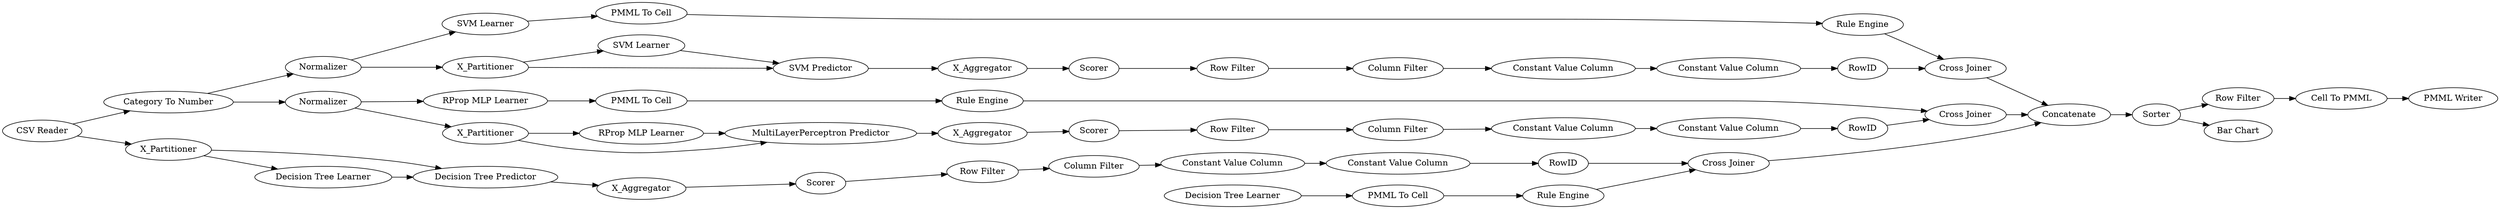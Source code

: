 digraph {
	"4024150395979604440_34" [label="PMML To Cell"]
	"8441709676593506517_294" [label="Column Filter"]
	"-983767837110714813_292" [label="Constant Value Column"]
	"-3100628913246540156_32" [label="Decision Tree Predictor"]
	"-2452185536200350534_34" [label="Rule Engine"]
	"-7139884628682903978_39" [label="Cross Joiner"]
	"-7139884628682903978_31" [label="SVM Learner"]
	"-983767837110714813_293" [label=RowID]
	"-3100628913246540156_7" [label=X_Aggregator]
	"8441709676593506517_9" [label="Row Filter"]
	"-1002144803355643345_32" [label="MultiLayerPerceptron Predictor"]
	"-4850499137061130942_9" [label="Row Filter"]
	"-7139884628682903978_32" [label="SVM Predictor"]
	"-3100628913246540156_39" [label=Scorer]
	"-983767837110714813_290" [label="Constant Value Column"]
	"-8599295430778025155_60" [label=Concatenate]
	"-1002144803355643345_38" [label="Cross Joiner"]
	"-4850499137061130942_290" [label="Constant Value Column"]
	"-1002144803355643345_31" [label="RProp MLP Learner"]
	"-1002144803355643345_7" [label=X_Aggregator]
	"-1002144803355643345_39" [label=Normalizer]
	"-7139884628682903978_2" [label=X_Partitioner]
	"-3100628913246540156_2" [label=X_Partitioner]
	"-2452185536200350534_35" [label="RProp MLP Learner"]
	"4024150395979604440_33" [label="SVM Learner"]
	"-7139884628682903978_41" [label=Scorer]
	"-983767837110714813_294" [label="Column Filter"]
	"-2452185536200350534_22" [label="PMML To Cell"]
	"4024150395979604440_35" [label="Rule Engine"]
	"-3100628913246540156_38" [label="Cross Joiner"]
	"-8599295430778025155_54" [label="Cell To PMML"]
	"-7139884628682903978_7" [label=X_Aggregator]
	"-8599295430778025155_52" [label=Sorter]
	"-8599295430778025155_53" [label="Row Filter"]
	"-8599295430778025155_62" [label="CSV Reader"]
	"-4850499137061130942_293" [label=RowID]
	"-1002144803355643345_2" [label=X_Partitioner]
	"8640452803521648613_28" [label="PMML To Cell"]
	"8640452803521648613_33" [label="Decision Tree Learner"]
	"-3100628913246540156_31" [label="Decision Tree Learner"]
	"-4850499137061130942_292" [label="Constant Value Column"]
	"-8599295430778025155_59" [label="Bar Chart"]
	"-7139884628682903978_40" [label=Normalizer]
	"-8599295430778025155_58" [label="Category To Number"]
	"8441709676593506517_290" [label="Constant Value Column"]
	"-1002144803355643345_40" [label=Scorer]
	"8441709676593506517_292" [label="Constant Value Column"]
	"-8599295430778025155_61" [label="PMML Writer"]
	"-4850499137061130942_294" [label="Column Filter"]
	"-983767837110714813_9" [label="Row Filter"]
	"8441709676593506517_293" [label=RowID]
	"8640452803521648613_34" [label="Rule Engine"]
	"8640452803521648613_34" -> "-3100628913246540156_38"
	"-8599295430778025155_58" -> "-1002144803355643345_39"
	"4024150395979604440_33" -> "4024150395979604440_34"
	"-7139884628682903978_39" -> "-8599295430778025155_60"
	"-4850499137061130942_292" -> "-4850499137061130942_293"
	"-1002144803355643345_39" -> "-2452185536200350534_35"
	"-1002144803355643345_7" -> "-1002144803355643345_40"
	"-983767837110714813_294" -> "-983767837110714813_290"
	"8441709676593506517_9" -> "8441709676593506517_294"
	"8441709676593506517_290" -> "8441709676593506517_292"
	"8441709676593506517_294" -> "8441709676593506517_290"
	"-8599295430778025155_54" -> "-8599295430778025155_61"
	"8640452803521648613_28" -> "8640452803521648613_34"
	"-1002144803355643345_39" -> "-1002144803355643345_2"
	"-8599295430778025155_53" -> "-8599295430778025155_54"
	"-8599295430778025155_52" -> "-8599295430778025155_59"
	"-7139884628682903978_40" -> "-7139884628682903978_2"
	"-7139884628682903978_31" -> "-7139884628682903978_32"
	"-983767837110714813_9" -> "-983767837110714813_294"
	"-4850499137061130942_290" -> "-4850499137061130942_292"
	"-7139884628682903978_2" -> "-7139884628682903978_32"
	"-1002144803355643345_2" -> "-1002144803355643345_31"
	"-4850499137061130942_293" -> "-7139884628682903978_39"
	"-1002144803355643345_2" -> "-1002144803355643345_32"
	"-3100628913246540156_2" -> "-3100628913246540156_32"
	"-8599295430778025155_62" -> "-3100628913246540156_2"
	"-1002144803355643345_31" -> "-1002144803355643345_32"
	"8441709676593506517_293" -> "-3100628913246540156_38"
	"-2452185536200350534_22" -> "-2452185536200350534_34"
	"-7139884628682903978_41" -> "-4850499137061130942_9"
	"8441709676593506517_292" -> "8441709676593506517_293"
	"-3100628913246540156_7" -> "-3100628913246540156_39"
	"-983767837110714813_293" -> "-1002144803355643345_38"
	"-7139884628682903978_32" -> "-7139884628682903978_7"
	"-3100628913246540156_32" -> "-3100628913246540156_7"
	"-4850499137061130942_294" -> "-4850499137061130942_290"
	"-8599295430778025155_52" -> "-8599295430778025155_53"
	"4024150395979604440_35" -> "-7139884628682903978_39"
	"-7139884628682903978_40" -> "4024150395979604440_33"
	"4024150395979604440_34" -> "4024150395979604440_35"
	"-7139884628682903978_2" -> "-7139884628682903978_31"
	"-3100628913246540156_2" -> "-3100628913246540156_31"
	"8640452803521648613_33" -> "8640452803521648613_28"
	"-983767837110714813_290" -> "-983767837110714813_292"
	"-3100628913246540156_38" -> "-8599295430778025155_60"
	"-983767837110714813_292" -> "-983767837110714813_293"
	"-1002144803355643345_38" -> "-8599295430778025155_60"
	"-8599295430778025155_58" -> "-7139884628682903978_40"
	"-2452185536200350534_35" -> "-2452185536200350534_22"
	"-3100628913246540156_39" -> "8441709676593506517_9"
	"-8599295430778025155_60" -> "-8599295430778025155_52"
	"-3100628913246540156_31" -> "-3100628913246540156_32"
	"-7139884628682903978_7" -> "-7139884628682903978_41"
	"-2452185536200350534_34" -> "-1002144803355643345_38"
	"-1002144803355643345_32" -> "-1002144803355643345_7"
	"-4850499137061130942_9" -> "-4850499137061130942_294"
	"-8599295430778025155_62" -> "-8599295430778025155_58"
	"-1002144803355643345_40" -> "-983767837110714813_9"
	rankdir=LR
}
